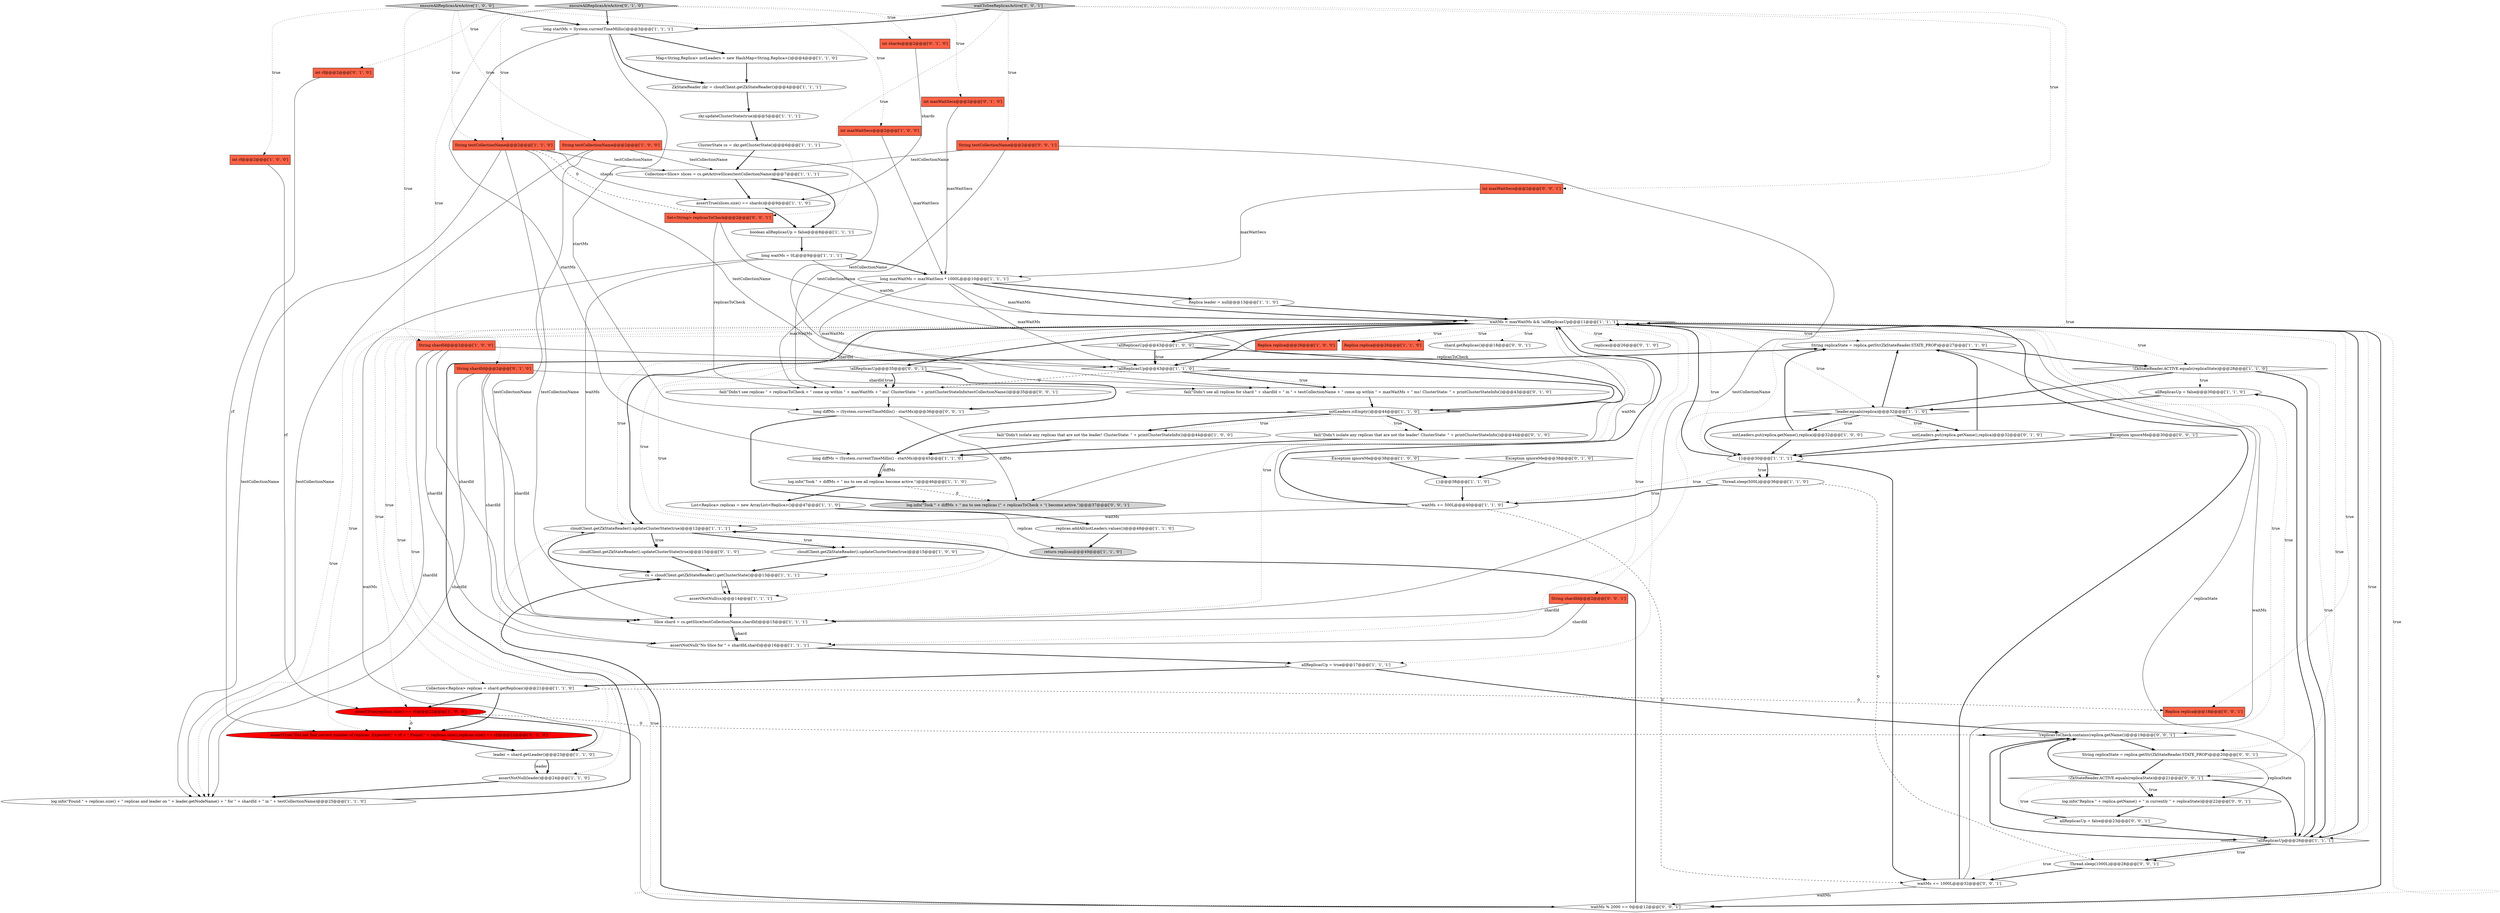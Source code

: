 digraph {
56 [style = filled, label = "replicas@@@26@@@['0', '1', '0']", fillcolor = white, shape = ellipse image = "AAA0AAABBB2BBB"];
30 [style = filled, label = "String replicaState = replica.getStr(ZkStateReader.STATE_PROP)@@@27@@@['1', '1', '0']", fillcolor = white, shape = ellipse image = "AAA0AAABBB1BBB"];
81 [style = filled, label = "Set<String> replicasToCheck@@@2@@@['0', '0', '1']", fillcolor = tomato, shape = box image = "AAA0AAABBB3BBB"];
1 [style = filled, label = "Map<String,Replica> notLeaders = new HashMap<String,Replica>()@@@4@@@['1', '1', '0']", fillcolor = white, shape = ellipse image = "AAA0AAABBB1BBB"];
4 [style = filled, label = "waitMs < maxWaitMs && !allReplicasUp@@@11@@@['1', '1', '1']", fillcolor = white, shape = diamond image = "AAA0AAABBB1BBB"];
23 [style = filled, label = "fail(\"Didn't isolate any replicas that are not the leader! ClusterState: \" + printClusterStateInfo())@@@44@@@['1', '0', '0']", fillcolor = white, shape = ellipse image = "AAA0AAABBB1BBB"];
20 [style = filled, label = "!allReplicasUp@@@43@@@['1', '1', '0']", fillcolor = white, shape = diamond image = "AAA0AAABBB1BBB"];
9 [style = filled, label = "Replica leader = null@@@13@@@['1', '1', '0']", fillcolor = white, shape = ellipse image = "AAA0AAABBB1BBB"];
72 [style = filled, label = "String shardId@@@2@@@['0', '0', '1']", fillcolor = tomato, shape = box image = "AAA0AAABBB3BBB"];
28 [style = filled, label = "return replicas@@@49@@@['1', '1', '0']", fillcolor = lightgray, shape = ellipse image = "AAA0AAABBB1BBB"];
60 [style = filled, label = "ensureAllReplicasAreActive['0', '1', '0']", fillcolor = lightgray, shape = diamond image = "AAA0AAABBB2BBB"];
19 [style = filled, label = "String shardId@@@2@@@['1', '0', '0']", fillcolor = tomato, shape = box image = "AAA0AAABBB1BBB"];
8 [style = filled, label = "allReplicasUp = false@@@30@@@['1', '1', '0']", fillcolor = white, shape = ellipse image = "AAA0AAABBB1BBB"];
80 [style = filled, label = "allReplicasUp = false@@@23@@@['0', '0', '1']", fillcolor = white, shape = ellipse image = "AAA0AAABBB3BBB"];
34 [style = filled, label = "{}@@@38@@@['1', '1', '0']", fillcolor = white, shape = ellipse image = "AAA0AAABBB1BBB"];
15 [style = filled, label = "String testCollectionName@@@2@@@['1', '0', '0']", fillcolor = tomato, shape = box image = "AAA0AAABBB1BBB"];
3 [style = filled, label = "Exception ignoreMe@@@38@@@['1', '0', '0']", fillcolor = white, shape = diamond image = "AAA0AAABBB1BBB"];
13 [style = filled, label = "ensureAllReplicasAreActive['1', '0', '0']", fillcolor = lightgray, shape = diamond image = "AAA0AAABBB1BBB"];
35 [style = filled, label = "assertNotNull(leader)@@@24@@@['1', '1', '0']", fillcolor = white, shape = ellipse image = "AAA0AAABBB1BBB"];
16 [style = filled, label = "!ZkStateReader.ACTIVE.equals(replicaState)@@@28@@@['1', '1', '0']", fillcolor = white, shape = diamond image = "AAA0AAABBB1BBB"];
38 [style = filled, label = "assertNotNull(cs)@@@14@@@['1', '1', '1']", fillcolor = white, shape = ellipse image = "AAA0AAABBB1BBB"];
42 [style = filled, label = "long maxWaitMs = maxWaitSecs * 1000L@@@10@@@['1', '1', '1']", fillcolor = white, shape = ellipse image = "AAA0AAABBB1BBB"];
31 [style = filled, label = "long diffMs = (System.currentTimeMillis() - startMs)@@@45@@@['1', '1', '0']", fillcolor = white, shape = ellipse image = "AAA0AAABBB1BBB"];
44 [style = filled, label = "long startMs = System.currentTimeMillis()@@@3@@@['1', '1', '1']", fillcolor = white, shape = ellipse image = "AAA0AAABBB1BBB"];
49 [style = filled, label = "assertNotNull(\"No Slice for \" + shardId,shard)@@@16@@@['1', '1', '1']", fillcolor = white, shape = ellipse image = "AAA0AAABBB1BBB"];
54 [style = filled, label = "int shards@@@2@@@['0', '1', '0']", fillcolor = tomato, shape = box image = "AAA0AAABBB2BBB"];
58 [style = filled, label = "assertTrue(\"Did not find correct number of replicas. Expected:\" + rf + \" Found:\" + replicas.size(),replicas.size() == rf)@@@22@@@['0', '1', '0']", fillcolor = red, shape = ellipse image = "AAA1AAABBB2BBB"];
73 [style = filled, label = "String testCollectionName@@@2@@@['0', '0', '1']", fillcolor = tomato, shape = box image = "AAA0AAABBB3BBB"];
70 [style = filled, label = "Thread.sleep(1000L)@@@28@@@['0', '0', '1']", fillcolor = white, shape = ellipse image = "AAA0AAABBB3BBB"];
53 [style = filled, label = "notLeaders.put(replica.getName(),replica)@@@32@@@['0', '1', '0']", fillcolor = white, shape = ellipse image = "AAA0AAABBB2BBB"];
45 [style = filled, label = "boolean allReplicasUp = false@@@8@@@['1', '1', '1']", fillcolor = white, shape = ellipse image = "AAA0AAABBB1BBB"];
6 [style = filled, label = "assertTrue(slices.size() == shards)@@@9@@@['1', '1', '0']", fillcolor = white, shape = ellipse image = "AAA0AAABBB1BBB"];
82 [style = filled, label = "waitToSeeReplicasActive['0', '0', '1']", fillcolor = lightgray, shape = diamond image = "AAA0AAABBB3BBB"];
50 [style = filled, label = "Thread.sleep(500L)@@@36@@@['1', '1', '0']", fillcolor = white, shape = ellipse image = "AAA0AAABBB1BBB"];
10 [style = filled, label = "Collection<Replica> replicas = shard.getReplicas()@@@21@@@['1', '1', '0']", fillcolor = white, shape = ellipse image = "AAA0AAABBB1BBB"];
69 [style = filled, label = "fail(\"Didn't see replicas \" + replicasToCheck + \" come up within \" + maxWaitMs + \" ms! ClusterState: \" + printClusterStateInfo(testCollectionName))@@@35@@@['0', '0', '1']", fillcolor = white, shape = ellipse image = "AAA0AAABBB3BBB"];
63 [style = filled, label = "fail(\"Didn't see all replicas for shard \" + shardId + \" in \" + testCollectionName + \" come up within \" + maxWaitMs + \" ms! ClusterState: \" + printClusterStateInfo())@@@43@@@['0', '1', '0']", fillcolor = white, shape = ellipse image = "AAA0AAABBB2BBB"];
78 [style = filled, label = "waitMs += 1000L@@@32@@@['0', '0', '1']", fillcolor = white, shape = ellipse image = "AAA0AAABBB3BBB"];
46 [style = filled, label = "ClusterState cs = zkr.getClusterState()@@@6@@@['1', '1', '1']", fillcolor = white, shape = ellipse image = "AAA0AAABBB1BBB"];
52 [style = filled, label = "Exception ignoreMe@@@38@@@['0', '1', '0']", fillcolor = white, shape = diamond image = "AAA0AAABBB2BBB"];
48 [style = filled, label = "String testCollectionName@@@2@@@['1', '1', '0']", fillcolor = tomato, shape = box image = "AAA0AAABBB1BBB"];
33 [style = filled, label = "!allReplicasUp@@@26@@@['1', '1', '1']", fillcolor = white, shape = diamond image = "AAA0AAABBB1BBB"];
41 [style = filled, label = "replicas.addAll(notLeaders.values())@@@48@@@['1', '1', '0']", fillcolor = white, shape = ellipse image = "AAA0AAABBB1BBB"];
79 [style = filled, label = "Exception ignoreMe@@@30@@@['0', '0', '1']", fillcolor = white, shape = diamond image = "AAA0AAABBB3BBB"];
36 [style = filled, label = "allReplicasUp = true@@@17@@@['1', '1', '1']", fillcolor = white, shape = ellipse image = "AAA0AAABBB1BBB"];
27 [style = filled, label = "waitMs += 500L@@@40@@@['1', '1', '0']", fillcolor = white, shape = ellipse image = "AAA0AAABBB1BBB"];
55 [style = filled, label = "fail(\"Didn't isolate any replicas that are not the leader! ClusterState: \" + printClusterStateInfo())@@@44@@@['0', '1', '0']", fillcolor = white, shape = ellipse image = "AAA0AAABBB2BBB"];
0 [style = filled, label = "Replica replica@@@26@@@['1', '0', '0']", fillcolor = tomato, shape = box image = "AAA0AAABBB1BBB"];
67 [style = filled, label = "waitMs % 2000 == 0@@@12@@@['0', '0', '1']", fillcolor = white, shape = diamond image = "AAA0AAABBB3BBB"];
59 [style = filled, label = "int rf@@@2@@@['0', '1', '0']", fillcolor = tomato, shape = box image = "AAA0AAABBB2BBB"];
14 [style = filled, label = "List<Replica> replicas = new ArrayList<Replica>()@@@47@@@['1', '1', '0']", fillcolor = white, shape = ellipse image = "AAA0AAABBB1BBB"];
17 [style = filled, label = "!allReplicasUp@@@43@@@['1', '0', '0']", fillcolor = white, shape = diamond image = "AAA0AAABBB1BBB"];
37 [style = filled, label = "Collection<Slice> slices = cs.getActiveSlices(testCollectionName)@@@7@@@['1', '1', '1']", fillcolor = white, shape = ellipse image = "AAA0AAABBB1BBB"];
68 [style = filled, label = "!allReplicasUp@@@35@@@['0', '0', '1']", fillcolor = white, shape = diamond image = "AAA0AAABBB3BBB"];
43 [style = filled, label = "!leader.equals(replica)@@@32@@@['1', '1', '0']", fillcolor = white, shape = diamond image = "AAA0AAABBB1BBB"];
47 [style = filled, label = "cs = cloudClient.getZkStateReader().getClusterState()@@@13@@@['1', '1', '1']", fillcolor = white, shape = ellipse image = "AAA0AAABBB1BBB"];
61 [style = filled, label = "int maxWaitSecs@@@2@@@['0', '1', '0']", fillcolor = tomato, shape = box image = "AAA0AAABBB2BBB"];
7 [style = filled, label = "zkr.updateClusterState(true)@@@5@@@['1', '1', '1']", fillcolor = white, shape = ellipse image = "AAA0AAABBB1BBB"];
77 [style = filled, label = "int maxWaitSecs@@@2@@@['0', '0', '1']", fillcolor = tomato, shape = box image = "AAA0AAABBB3BBB"];
29 [style = filled, label = "Replica replica@@@26@@@['1', '1', '0']", fillcolor = tomato, shape = box image = "AAA0AAABBB1BBB"];
65 [style = filled, label = "log.info(\"Took \" + diffMs + \" ms to see replicas (\" + replicasToCheck + \"( become active.\")@@@37@@@['0', '0', '1']", fillcolor = lightgray, shape = ellipse image = "AAA0AAABBB3BBB"];
24 [style = filled, label = "log.info(\"Found \" + replicas.size() + \" replicas and leader on \" + leader.getNodeName() + \" for \" + shardId + \" in \" + testCollectionName)@@@25@@@['1', '1', '0']", fillcolor = white, shape = ellipse image = "AAA0AAABBB1BBB"];
21 [style = filled, label = "assertTrue(replicas.size() == rf)@@@22@@@['1', '0', '0']", fillcolor = red, shape = ellipse image = "AAA1AAABBB1BBB"];
74 [style = filled, label = "!ZkStateReader.ACTIVE.equals(replicaState)@@@21@@@['0', '0', '1']", fillcolor = white, shape = diamond image = "AAA0AAABBB3BBB"];
39 [style = filled, label = "leader = shard.getLeader()@@@23@@@['1', '1', '0']", fillcolor = white, shape = ellipse image = "AAA0AAABBB1BBB"];
2 [style = filled, label = "Slice shard = cs.getSlice(testCollectionName,shardId)@@@15@@@['1', '1', '1']", fillcolor = white, shape = ellipse image = "AAA0AAABBB1BBB"];
25 [style = filled, label = "notLeaders.put(replica.getName(),replica)@@@32@@@['1', '0', '0']", fillcolor = white, shape = ellipse image = "AAA0AAABBB1BBB"];
66 [style = filled, label = "String replicaState = replica.getStr(ZkStateReader.STATE_PROP)@@@20@@@['0', '0', '1']", fillcolor = white, shape = ellipse image = "AAA0AAABBB3BBB"];
22 [style = filled, label = "{}@@@30@@@['1', '1', '1']", fillcolor = white, shape = ellipse image = "AAA0AAABBB1BBB"];
83 [style = filled, label = "log.info(\"Replica \" + replica.getName() + \" is currently \" + replicaState)@@@22@@@['0', '0', '1']", fillcolor = white, shape = ellipse image = "AAA0AAABBB3BBB"];
18 [style = filled, label = "log.info(\"Took \" + diffMs + \" ms to see all replicas become active.\")@@@46@@@['1', '1', '0']", fillcolor = white, shape = ellipse image = "AAA0AAABBB1BBB"];
11 [style = filled, label = "int maxWaitSecs@@@2@@@['1', '0', '0']", fillcolor = tomato, shape = box image = "AAA0AAABBB1BBB"];
32 [style = filled, label = "int rf@@@2@@@['1', '0', '0']", fillcolor = tomato, shape = box image = "AAA0AAABBB1BBB"];
40 [style = filled, label = "cloudClient.getZkStateReader().updateClusterState(true)@@@15@@@['1', '0', '0']", fillcolor = white, shape = ellipse image = "AAA0AAABBB1BBB"];
12 [style = filled, label = "long waitMs = 0L@@@9@@@['1', '1', '1']", fillcolor = white, shape = ellipse image = "AAA0AAABBB1BBB"];
64 [style = filled, label = "long diffMs = (System.currentTimeMillis() - startMs)@@@36@@@['0', '0', '1']", fillcolor = white, shape = ellipse image = "AAA0AAABBB3BBB"];
5 [style = filled, label = "ZkStateReader zkr = cloudClient.getZkStateReader()@@@4@@@['1', '1', '1']", fillcolor = white, shape = ellipse image = "AAA0AAABBB1BBB"];
75 [style = filled, label = "Replica replica@@@18@@@['0', '0', '1']", fillcolor = tomato, shape = box image = "AAA0AAABBB3BBB"];
51 [style = filled, label = "cloudClient.getZkStateReader().updateClusterState(true)@@@12@@@['1', '1', '1']", fillcolor = white, shape = ellipse image = "AAA0AAABBB1BBB"];
62 [style = filled, label = "cloudClient.getZkStateReader().updateClusterState(true)@@@15@@@['0', '1', '0']", fillcolor = white, shape = ellipse image = "AAA0AAABBB2BBB"];
76 [style = filled, label = "!replicasToCheck.contains(replica.getName())@@@19@@@['0', '0', '1']", fillcolor = white, shape = diamond image = "AAA0AAABBB3BBB"];
26 [style = filled, label = "notLeaders.isEmpty()@@@44@@@['1', '1', '0']", fillcolor = white, shape = diamond image = "AAA0AAABBB1BBB"];
71 [style = filled, label = "shard.getReplicas()@@@18@@@['0', '0', '1']", fillcolor = white, shape = ellipse image = "AAA0AAABBB3BBB"];
57 [style = filled, label = "String shardId@@@2@@@['0', '1', '0']", fillcolor = tomato, shape = box image = "AAA0AAABBB2BBB"];
1->5 [style = bold, label=""];
15->24 [style = solid, label="testCollectionName"];
27->78 [style = dashed, label="0"];
4->56 [style = dotted, label="true"];
27->4 [style = solid, label="waitMs"];
4->38 [style = dotted, label="true"];
68->69 [style = bold, label=""];
25->22 [style = bold, label=""];
60->48 [style = dotted, label="true"];
11->42 [style = solid, label="maxWaitSecs"];
20->26 [style = bold, label=""];
25->30 [style = bold, label=""];
48->24 [style = solid, label="testCollectionName"];
74->83 [style = bold, label=""];
50->70 [style = dashed, label="0"];
74->80 [style = dotted, label="true"];
42->9 [style = bold, label=""];
4->74 [style = dotted, label="true"];
33->78 [style = dotted, label="true"];
68->69 [style = dotted, label="true"];
61->42 [style = solid, label="maxWaitSecs"];
42->20 [style = solid, label="maxWaitMs"];
12->42 [style = bold, label=""];
42->69 [style = solid, label="maxWaitMs"];
4->33 [style = dotted, label="true"];
60->59 [style = dotted, label="true"];
48->2 [style = solid, label="testCollectionName"];
78->4 [style = bold, label=""];
4->30 [style = dotted, label="true"];
24->30 [style = bold, label=""];
22->4 [style = bold, label=""];
3->34 [style = bold, label=""];
41->28 [style = bold, label=""];
42->4 [style = solid, label="maxWaitMs"];
80->33 [style = bold, label=""];
2->49 [style = bold, label=""];
67->51 [style = dotted, label="true"];
51->47 [style = bold, label=""];
43->53 [style = bold, label=""];
40->47 [style = bold, label=""];
73->69 [style = solid, label="testCollectionName"];
16->43 [style = bold, label=""];
67->47 [style = bold, label=""];
44->31 [style = solid, label="startMs"];
44->1 [style = bold, label=""];
22->78 [style = bold, label=""];
4->36 [style = dotted, label="true"];
13->15 [style = dotted, label="true"];
4->24 [style = dotted, label="true"];
4->67 [style = bold, label=""];
55->31 [style = bold, label=""];
74->76 [style = bold, label=""];
31->18 [style = solid, label="diffMs"];
49->36 [style = bold, label=""];
72->49 [style = solid, label="shardId"];
20->63 [style = bold, label=""];
17->20 [style = bold, label=""];
17->20 [style = dotted, label="true"];
57->49 [style = solid, label="shardId"];
7->46 [style = bold, label=""];
4->51 [style = dotted, label="true"];
19->2 [style = solid, label="shardId"];
4->0 [style = dotted, label="true"];
4->35 [style = dotted, label="true"];
22->50 [style = bold, label=""];
13->19 [style = dotted, label="true"];
26->55 [style = dotted, label="true"];
53->30 [style = bold, label=""];
69->64 [style = bold, label=""];
26->23 [style = dotted, label="true"];
10->21 [style = bold, label=""];
46->37 [style = bold, label=""];
12->51 [style = solid, label="waitMs"];
77->42 [style = solid, label="maxWaitSecs"];
38->2 [style = bold, label=""];
16->33 [style = dotted, label="true"];
4->66 [style = dotted, label="true"];
58->39 [style = bold, label=""];
13->32 [style = dotted, label="true"];
48->63 [style = solid, label="testCollectionName"];
21->76 [style = dashed, label="0"];
4->76 [style = dotted, label="true"];
27->51 [style = solid, label="waitMs"];
18->65 [style = dashed, label="0"];
16->33 [style = bold, label=""];
4->22 [style = dotted, label="true"];
12->4 [style = solid, label="waitMs"];
43->25 [style = dotted, label="true"];
48->6 [style = solid, label="shards"];
39->35 [style = bold, label=""];
79->22 [style = bold, label=""];
43->22 [style = bold, label=""];
32->21 [style = solid, label="rf"];
78->67 [style = solid, label="waitMs"];
5->7 [style = bold, label=""];
37->45 [style = bold, label=""];
67->51 [style = bold, label=""];
80->76 [style = bold, label=""];
82->81 [style = dotted, label="true"];
33->8 [style = bold, label=""];
70->78 [style = bold, label=""];
4->2 [style = dotted, label="true"];
30->33 [style = solid, label="replicaState"];
19->49 [style = solid, label="shardId"];
60->44 [style = bold, label=""];
23->31 [style = bold, label=""];
16->8 [style = dotted, label="true"];
66->83 [style = solid, label="replicaState"];
4->17 [style = bold, label=""];
51->62 [style = bold, label=""];
50->27 [style = bold, label=""];
4->10 [style = dotted, label="true"];
22->50 [style = dotted, label="true"];
74->83 [style = dotted, label="true"];
63->26 [style = bold, label=""];
20->63 [style = dotted, label="true"];
4->47 [style = dotted, label="true"];
33->4 [style = bold, label=""];
47->38 [style = solid, label="cs"];
60->57 [style = dotted, label="true"];
15->20 [style = solid, label="testCollectionName"];
60->54 [style = dotted, label="true"];
73->37 [style = solid, label="testCollectionName"];
76->66 [style = bold, label=""];
76->33 [style = bold, label=""];
33->70 [style = bold, label=""];
35->24 [style = bold, label=""];
26->55 [style = bold, label=""];
83->80 [style = bold, label=""];
4->29 [style = dotted, label="true"];
42->4 [style = bold, label=""];
4->21 [style = dotted, label="true"];
51->40 [style = bold, label=""];
4->58 [style = dotted, label="true"];
26->31 [style = bold, label=""];
43->53 [style = dotted, label="true"];
21->39 [style = bold, label=""];
64->65 [style = bold, label=""];
22->27 [style = dotted, label="true"];
19->24 [style = solid, label="shardId"];
4->20 [style = bold, label=""];
51->40 [style = dotted, label="true"];
72->2 [style = solid, label="shardId"];
13->11 [style = dotted, label="true"];
62->47 [style = bold, label=""];
60->61 [style = dotted, label="true"];
57->2 [style = solid, label="shardId"];
4->51 [style = bold, label=""];
82->73 [style = dotted, label="true"];
44->5 [style = bold, label=""];
10->75 [style = dashed, label="0"];
14->41 [style = bold, label=""];
36->10 [style = bold, label=""];
68->64 [style = bold, label=""];
4->43 [style = dotted, label="true"];
59->58 [style = solid, label="rf"];
17->26 [style = bold, label=""];
21->58 [style = dashed, label="0"];
9->4 [style = bold, label=""];
13->44 [style = bold, label=""];
66->74 [style = bold, label=""];
4->39 [style = dotted, label="true"];
48->37 [style = solid, label="testCollectionName"];
82->77 [style = dotted, label="true"];
12->67 [style = solid, label="waitMs"];
4->75 [style = dotted, label="true"];
44->64 [style = solid, label="startMs"];
31->18 [style = bold, label=""];
8->43 [style = bold, label=""];
53->22 [style = bold, label=""];
52->34 [style = bold, label=""];
37->6 [style = bold, label=""];
47->38 [style = bold, label=""];
2->49 [style = solid, label="shard"];
64->65 [style = solid, label="diffMs"];
39->35 [style = solid, label="leader"];
43->30 [style = bold, label=""];
19->20 [style = solid, label="shardId"];
45->12 [style = bold, label=""];
48->81 [style = dashed, label="0"];
36->76 [style = bold, label=""];
4->67 [style = dotted, label="true"];
54->6 [style = solid, label="shards"];
73->2 [style = solid, label="testCollectionName"];
15->37 [style = solid, label="testCollectionName"];
27->4 [style = bold, label=""];
4->49 [style = dotted, label="true"];
33->70 [style = dotted, label="true"];
57->24 [style = solid, label="shardId"];
57->63 [style = solid, label="shardId"];
82->72 [style = dotted, label="true"];
14->28 [style = solid, label="replicas"];
26->23 [style = bold, label=""];
74->33 [style = bold, label=""];
81->69 [style = solid, label="replicasToCheck"];
51->62 [style = dotted, label="true"];
20->69 [style = dashed, label="0"];
78->4 [style = solid, label="waitMs"];
15->2 [style = solid, label="testCollectionName"];
42->63 [style = solid, label="maxWaitMs"];
4->68 [style = bold, label=""];
4->16 [style = dotted, label="true"];
13->48 [style = dotted, label="true"];
43->25 [style = bold, label=""];
6->45 [style = bold, label=""];
81->65 [style = solid, label="replicasToCheck"];
30->16 [style = bold, label=""];
10->58 [style = bold, label=""];
18->14 [style = bold, label=""];
82->44 [style = bold, label=""];
34->27 [style = bold, label=""];
4->71 [style = dotted, label="true"];
}
